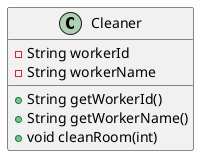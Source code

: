 @startuml
class Cleaner {
- String workerId
- String workerName
+ String getWorkerId()
+ String getWorkerName()
+ void cleanRoom(int)
}


@enduml